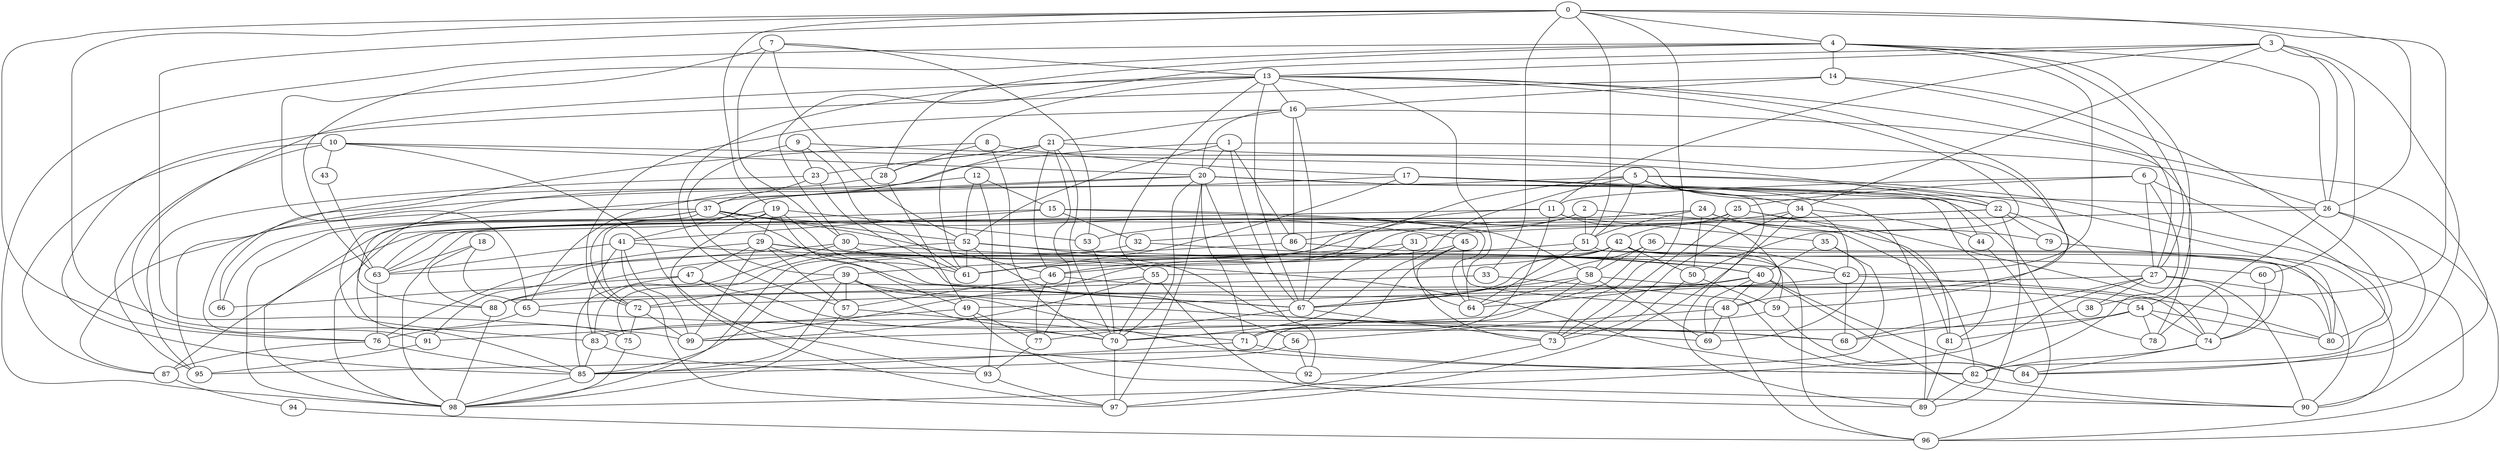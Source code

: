 strict graph "gnp_random_graph(100,0.06)" {
0;
1;
2;
3;
4;
5;
6;
7;
8;
9;
10;
11;
12;
13;
14;
15;
16;
17;
18;
19;
20;
21;
22;
23;
24;
25;
26;
27;
28;
29;
30;
31;
32;
33;
34;
35;
36;
37;
38;
39;
40;
41;
42;
43;
44;
45;
46;
47;
48;
49;
50;
51;
52;
53;
54;
55;
56;
57;
58;
59;
60;
61;
62;
63;
64;
65;
66;
67;
68;
69;
70;
71;
72;
73;
74;
75;
76;
77;
78;
79;
80;
81;
82;
83;
84;
85;
86;
87;
88;
89;
90;
91;
92;
93;
94;
95;
96;
97;
98;
99;
0 -- 33  [is_available=True, prob="1.0"];
0 -- 99  [is_available=True, prob="0.912926222755"];
0 -- 4  [is_available=True, prob="0.591421582601"];
0 -- 38  [is_available=True, prob="0.570261166075"];
0 -- 73  [is_available=True, prob="1.0"];
0 -- 76  [is_available=True, prob="0.449778646901"];
0 -- 19  [is_available=True, prob="0.651753039611"];
0 -- 26  [is_available=True, prob="1.0"];
0 -- 91  [is_available=True, prob="0.927818277833"];
0 -- 51  [is_available=True, prob="1.0"];
1 -- 67  [is_available=True, prob="0.197759427834"];
1 -- 83  [is_available=True, prob="0.800244566911"];
1 -- 52  [is_available=True, prob="1.0"];
1 -- 86  [is_available=True, prob="0.126853021845"];
1 -- 20  [is_available=True, prob="0.827191711179"];
1 -- 26  [is_available=True, prob="0.811900312022"];
2 -- 81  [is_available=True, prob="0.830592478354"];
2 -- 51  [is_available=True, prob="1.0"];
2 -- 61  [is_available=True, prob="0.726828461577"];
2 -- 86  [is_available=True, prob="1.0"];
3 -- 34  [is_available=True, prob="0.0278636278026"];
3 -- 11  [is_available=True, prob="0.89997612851"];
3 -- 13  [is_available=True, prob="0.771114305652"];
3 -- 84  [is_available=True, prob="0.484141741731"];
3 -- 26  [is_available=True, prob="1.0"];
3 -- 60  [is_available=True, prob="0.44809874143"];
3 -- 30  [is_available=True, prob="0.826635613957"];
4 -- 98  [is_available=True, prob="0.376990276304"];
4 -- 14  [is_available=True, prob="0.649082446789"];
4 -- 54  [is_available=True, prob="0.976849703839"];
4 -- 26  [is_available=True, prob="0.981264186973"];
4 -- 27  [is_available=True, prob="0.540477308048"];
4 -- 28  [is_available=True, prob="0.317531782306"];
4 -- 62  [is_available=True, prob="0.194408325799"];
4 -- 63  [is_available=True, prob="0.84384802074"];
5 -- 96  [is_available=True, prob="0.553707722456"];
5 -- 34  [is_available=True, prob="0.763932265563"];
5 -- 70  [is_available=True, prob="0.708354744931"];
5 -- 72  [is_available=True, prob="1.0"];
5 -- 46  [is_available=True, prob="1.0"];
5 -- 80  [is_available=True, prob="0.80120509645"];
5 -- 51  [is_available=True, prob="0.099196686014"];
5 -- 22  [is_available=True, prob="0.0212355177059"];
6 -- 27  [is_available=True, prob="0.0120460621155"];
6 -- 25  [is_available=True, prob="0.328414897326"];
6 -- 82  [is_available=True, prob="0.660873286337"];
6 -- 11  [is_available=True, prob="0.981188308129"];
6 -- 80  [is_available=True, prob="1.0"];
7 -- 65  [is_available=True, prob="0.675773280362"];
7 -- 52  [is_available=True, prob="1.0"];
7 -- 13  [is_available=True, prob="0.19891838085"];
7 -- 30  [is_available=True, prob="0.115372034871"];
7 -- 53  [is_available=True, prob="0.0468526130308"];
8 -- 17  [is_available=True, prob="1.0"];
8 -- 66  [is_available=True, prob="0.36364503909"];
8 -- 28  [is_available=True, prob="0.794267191547"];
8 -- 70  [is_available=True, prob="1.0"];
9 -- 39  [is_available=True, prob="0.819354628971"];
9 -- 61  [is_available=True, prob="1.0"];
9 -- 22  [is_available=True, prob="0.975857982946"];
9 -- 23  [is_available=True, prob="0.895391709396"];
10 -- 43  [is_available=True, prob="0.643746197684"];
10 -- 20  [is_available=True, prob="0.856832158437"];
10 -- 22  [is_available=True, prob="0.741350755108"];
10 -- 87  [is_available=True, prob="0.661749847861"];
10 -- 93  [is_available=True, prob="1.0"];
10 -- 95  [is_available=True, prob="0.4856226013"];
11 -- 98  [is_available=True, prob="0.505204621853"];
11 -- 35  [is_available=True, prob="0.427027458714"];
11 -- 71  [is_available=True, prob="0.111217521841"];
11 -- 48  [is_available=True, prob="1.0"];
11 -- 63  [is_available=True, prob="0.962113929545"];
12 -- 52  [is_available=True, prob="0.854838229609"];
12 -- 85  [is_available=True, prob="0.874261836192"];
12 -- 93  [is_available=True, prob="1.0"];
12 -- 15  [is_available=True, prob="0.715922068829"];
13 -- 64  [is_available=True, prob="0.561799038527"];
13 -- 48  [is_available=True, prob="1.0"];
13 -- 76  [is_available=True, prob="0.452899507436"];
13 -- 16  [is_available=True, prob="0.48160288897"];
13 -- 50  [is_available=True, prob="0.215191301872"];
13 -- 67  [is_available=True, prob="0.459596303599"];
13 -- 55  [is_available=True, prob="0.974372632163"];
13 -- 57  [is_available=True, prob="0.129043232941"];
13 -- 90  [is_available=True, prob="0.161721954913"];
13 -- 61  [is_available=True, prob="0.980886402137"];
14 -- 16  [is_available=True, prob="0.206420491017"];
14 -- 82  [is_available=True, prob="1.0"];
14 -- 27  [is_available=True, prob="1.0"];
14 -- 85  [is_available=True, prob="1.0"];
15 -- 32  [is_available=True, prob="0.826157835224"];
15 -- 64  [is_available=True, prob="0.314357193922"];
15 -- 98  [is_available=True, prob="0.765711716884"];
15 -- 41  [is_available=True, prob="0.699397096206"];
15 -- 58  [is_available=True, prob="1.0"];
16 -- 67  [is_available=True, prob="1.0"];
16 -- 72  [is_available=True, prob="0.636561872589"];
16 -- 78  [is_available=True, prob="0.660702449861"];
16 -- 20  [is_available=True, prob="0.660045385914"];
16 -- 21  [is_available=True, prob="0.505619234737"];
16 -- 86  [is_available=True, prob="0.0124635801355"];
17 -- 44  [is_available=True, prob="0.0061671335536"];
17 -- 89  [is_available=True, prob="0.0326167869886"];
17 -- 26  [is_available=True, prob="0.544580548346"];
17 -- 61  [is_available=True, prob="0.555585008767"];
17 -- 95  [is_available=True, prob="0.972640129446"];
18 -- 88  [is_available=True, prob="0.444262110428"];
18 -- 65  [is_available=True, prob="0.201005220069"];
18 -- 63  [is_available=True, prob="0.889821430257"];
19 -- 97  [is_available=True, prob="1.0"];
19 -- 98  [is_available=True, prob="1.0"];
19 -- 72  [is_available=True, prob="0.734764760918"];
19 -- 29  [is_available=True, prob="0.679633075327"];
19 -- 49  [is_available=True, prob="1.0"];
19 -- 53  [is_available=True, prob="0.750439309504"];
19 -- 61  [is_available=True, prob="0.796032486099"];
20 -- 97  [is_available=True, prob="0.496459519915"];
20 -- 37  [is_available=True, prob="0.239877571096"];
20 -- 70  [is_available=True, prob="0.822036604337"];
20 -- 71  [is_available=True, prob="0.520911212736"];
20 -- 41  [is_available=True, prob="0.90595978638"];
20 -- 78  [is_available=True, prob="0.630123505616"];
20 -- 81  [is_available=True, prob="0.32573593836"];
20 -- 89  [is_available=True, prob="0.504724570242"];
20 -- 92  [is_available=True, prob="0.0223721458578"];
21 -- 65  [is_available=True, prob="0.890871907342"];
21 -- 70  [is_available=True, prob="0.573180573286"];
21 -- 77  [is_available=True, prob="0.0655304990911"];
21 -- 46  [is_available=True, prob="0.799868256356"];
21 -- 23  [is_available=True, prob="0.769995830312"];
21 -- 59  [is_available=True, prob="1.0"];
21 -- 28  [is_available=True, prob="0.651839430835"];
22 -- 99  [is_available=True, prob="1.0"];
22 -- 79  [is_available=True, prob="1.0"];
22 -- 89  [is_available=True, prob="0.543143972072"];
22 -- 74  [is_available=True, prob="0.746800520939"];
22 -- 31  [is_available=True, prob="0.204549746692"];
23 -- 61  [is_available=True, prob="0.677542424762"];
23 -- 95  [is_available=True, prob="0.415564985095"];
23 -- 37  [is_available=True, prob="0.213422974798"];
24 -- 82  [is_available=True, prob="1.0"];
24 -- 79  [is_available=True, prob="0.543734494955"];
24 -- 50  [is_available=True, prob="0.393961002588"];
24 -- 51  [is_available=True, prob="0.953331503856"];
24 -- 87  [is_available=True, prob="0.0142025697593"];
24 -- 63  [is_available=True, prob="0.609902371168"];
25 -- 98  [is_available=True, prob="0.658443663952"];
25 -- 73  [is_available=True, prob="1.0"];
25 -- 42  [is_available=True, prob="0.786174046291"];
25 -- 81  [is_available=True, prob="0.537040226491"];
25 -- 74  [is_available=True, prob="0.943918967485"];
26 -- 32  [is_available=True, prob="0.347196129833"];
26 -- 96  [is_available=True, prob="1.0"];
26 -- 78  [is_available=True, prob="0.705546911988"];
26 -- 84  [is_available=True, prob="0.0477171914728"];
27 -- 98  [is_available=True, prob="0.507105220597"];
27 -- 68  [is_available=True, prob="1.0"];
27 -- 38  [is_available=True, prob="1.0"];
27 -- 72  [is_available=True, prob="0.808575250064"];
27 -- 80  [is_available=True, prob="0.681086910077"];
27 -- 90  [is_available=True, prob="0.906003206313"];
28 -- 49  [is_available=True, prob="0.775374331214"];
28 -- 88  [is_available=True, prob="0.367604414586"];
29 -- 67  [is_available=True, prob="0.891075473789"];
29 -- 40  [is_available=True, prob="0.691681130531"];
29 -- 76  [is_available=True, prob="0.885131120532"];
29 -- 47  [is_available=True, prob="0.886715218787"];
29 -- 99  [is_available=True, prob="0.25251810567"];
29 -- 82  [is_available=True, prob="0.124179586859"];
29 -- 57  [is_available=True, prob="0.257615450771"];
30 -- 67  [is_available=True, prob="1.0"];
30 -- 83  [is_available=True, prob="0.766285814922"];
30 -- 60  [is_available=True, prob="0.452115048753"];
30 -- 63  [is_available=True, prob="1.0"];
31 -- 64  [is_available=True, prob="0.708870751407"];
31 -- 67  [is_available=True, prob="0.517187943575"];
31 -- 39  [is_available=True, prob="0.530847653666"];
32 -- 40  [is_available=True, prob="0.777659933854"];
32 -- 91  [is_available=True, prob="0.963774690131"];
33 -- 88  [is_available=True, prob="1.0"];
33 -- 84  [is_available=True, prob="0.077159529175"];
34 -- 97  [is_available=True, prob="0.418203953044"];
34 -- 73  [is_available=True, prob="0.215962009423"];
34 -- 44  [is_available=True, prob="0.492437090119"];
34 -- 53  [is_available=True, prob="0.0694096403293"];
34 -- 62  [is_available=True, prob="0.510531086568"];
35 -- 40  [is_available=True, prob="1.0"];
35 -- 92  [is_available=True, prob="0.360926660335"];
35 -- 69  [is_available=True, prob="0.617973949518"];
36 -- 99  [is_available=True, prob="0.315948241457"];
36 -- 58  [is_available=True, prob="0.574724597952"];
36 -- 67  [is_available=True, prob="1.0"];
36 -- 90  [is_available=True, prob="0.353795705338"];
36 -- 62  [is_available=True, prob="0.717152772407"];
37 -- 66  [is_available=True, prob="0.161196896946"];
37 -- 67  [is_available=True, prob="0.148216371407"];
37 -- 98  [is_available=True, prob="0.337998747891"];
37 -- 75  [is_available=True, prob="0.482221354515"];
37 -- 45  [is_available=True, prob="0.687486101886"];
37 -- 46  [is_available=True, prob="0.27162831015"];
37 -- 52  [is_available=True, prob="0.800927640436"];
37 -- 87  [is_available=True, prob="0.454344400083"];
38 -- 68  [is_available=True, prob="0.821645429929"];
39 -- 68  [is_available=True, prob="1.0"];
39 -- 70  [is_available=True, prob="0.401918885658"];
39 -- 72  [is_available=True, prob="0.799707663853"];
39 -- 82  [is_available=True, prob="0.261015821344"];
39 -- 85  [is_available=True, prob="0.54669130399"];
39 -- 57  [is_available=True, prob="0.740078168717"];
40 -- 64  [is_available=True, prob="0.976813455375"];
40 -- 69  [is_available=True, prob="0.0809022958693"];
40 -- 48  [is_available=True, prob="0.0190101066028"];
40 -- 49  [is_available=True, prob="0.621254648331"];
40 -- 84  [is_available=True, prob="0.980930368987"];
40 -- 90  [is_available=True, prob="0.546825168689"];
41 -- 97  [is_available=True, prob="0.553423381276"];
41 -- 99  [is_available=True, prob="1.0"];
41 -- 83  [is_available=True, prob="0.338887877121"];
41 -- 62  [is_available=True, prob="0.146664444989"];
41 -- 63  [is_available=True, prob="1.0"];
42 -- 67  [is_available=True, prob="0.267763809653"];
42 -- 50  [is_available=True, prob="1.0"];
42 -- 85  [is_available=True, prob="0.671464799992"];
42 -- 55  [is_available=True, prob="0.391472188195"];
42 -- 58  [is_available=True, prob="0.0011197703968"];
42 -- 59  [is_available=True, prob="1.0"];
42 -- 90  [is_available=True, prob="0.755542394554"];
43 -- 63  [is_available=True, prob="0.0416605405025"];
44 -- 96  [is_available=True, prob="0.565379452558"];
45 -- 48  [is_available=True, prob="0.618201500746"];
45 -- 73  [is_available=True, prob="0.390130249735"];
45 -- 46  [is_available=True, prob="0.0268320831921"];
45 -- 71  [is_available=True, prob="0.874700476618"];
46 -- 77  [is_available=True, prob="0.993666383233"];
46 -- 54  [is_available=True, prob="0.96447603837"];
46 -- 57  [is_available=True, prob="1.0"];
47 -- 66  [is_available=True, prob="0.207356565636"];
47 -- 92  [is_available=True, prob="1.0"];
47 -- 70  [is_available=True, prob="1.0"];
47 -- 85  [is_available=True, prob="1.0"];
48 -- 96  [is_available=True, prob="1.0"];
48 -- 69  [is_available=True, prob="1.0"];
48 -- 56  [is_available=True, prob="0.361149290006"];
49 -- 77  [is_available=True, prob="0.624088953566"];
49 -- 90  [is_available=True, prob="0.804638620598"];
49 -- 91  [is_available=True, prob="0.568274871753"];
50 -- 73  [is_available=True, prob="0.998380448908"];
50 -- 59  [is_available=True, prob="0.443700270415"];
51 -- 64  [is_available=True, prob="1.0"];
51 -- 74  [is_available=True, prob="1.0"];
51 -- 61  [is_available=True, prob="0.505346769983"];
52 -- 75  [is_available=True, prob="0.888010018644"];
52 -- 56  [is_available=True, prob="0.39485714383"];
52 -- 61  [is_available=True, prob="0.139677471927"];
52 -- 62  [is_available=True, prob="1.0"];
52 -- 69  [is_available=True, prob="0.643969077647"];
53 -- 70  [is_available=True, prob="0.642395772918"];
54 -- 70  [is_available=True, prob="0.555395908018"];
54 -- 74  [is_available=True, prob="1.0"];
54 -- 78  [is_available=True, prob="1.0"];
54 -- 80  [is_available=True, prob="1.0"];
54 -- 81  [is_available=True, prob="0.246630318906"];
55 -- 99  [is_available=True, prob="0.730631044322"];
55 -- 70  [is_available=True, prob="0.0797163347654"];
55 -- 88  [is_available=True, prob="0.288103983087"];
55 -- 89  [is_available=True, prob="0.577298006676"];
56 -- 92  [is_available=True, prob="0.658840488413"];
56 -- 85  [is_available=True, prob="0.454629693748"];
57 -- 98  [is_available=True, prob="1.0"];
57 -- 71  [is_available=True, prob="0.0615167874329"];
58 -- 64  [is_available=True, prob="0.242880693083"];
58 -- 67  [is_available=True, prob="0.27843455251"];
58 -- 69  [is_available=True, prob="0.884181184218"];
58 -- 80  [is_available=True, prob="0.043443596173"];
58 -- 95  [is_available=True, prob="0.822045259522"];
59 -- 83  [is_available=True, prob="0.438674463017"];
59 -- 84  [is_available=True, prob="0.667754423871"];
60 -- 74  [is_available=True, prob="0.581566814846"];
62 -- 68  [is_available=True, prob="0.941851110721"];
62 -- 65  [is_available=True, prob="0.913751913213"];
62 -- 74  [is_available=True, prob="0.879082726697"];
63 -- 76  [is_available=True, prob="0.691873481569"];
65 -- 68  [is_available=True, prob="1.0"];
65 -- 76  [is_available=True, prob="0.309439733185"];
67 -- 73  [is_available=True, prob="0.231732230756"];
67 -- 77  [is_available=True, prob="1.0"];
70 -- 97  [is_available=True, prob="0.496302530594"];
71 -- 82  [is_available=True, prob="1.0"];
71 -- 85  [is_available=True, prob="1.0"];
72 -- 99  [is_available=True, prob="1.0"];
72 -- 75  [is_available=True, prob="0.446748763836"];
73 -- 97  [is_available=True, prob="0.15157897141"];
74 -- 82  [is_available=True, prob="0.83742821319"];
74 -- 84  [is_available=True, prob="0.281743744398"];
75 -- 98  [is_available=True, prob="0.0880206937916"];
76 -- 85  [is_available=True, prob="0.42105060963"];
76 -- 87  [is_available=True, prob="0.0861704206791"];
77 -- 93  [is_available=True, prob="0.259953927135"];
79 -- 80  [is_available=True, prob="1.0"];
81 -- 89  [is_available=True, prob="0.911490090292"];
82 -- 89  [is_available=True, prob="1.0"];
82 -- 90  [is_available=True, prob="0.674616476918"];
83 -- 85  [is_available=True, prob="1.0"];
83 -- 93  [is_available=True, prob="0.498551634223"];
85 -- 98  [is_available=True, prob="0.377512565541"];
86 -- 88  [is_available=True, prob="1.0"];
86 -- 96  [is_available=True, prob="1.0"];
87 -- 94  [is_available=True, prob="1.0"];
88 -- 98  [is_available=True, prob="1.0"];
91 -- 95  [is_available=True, prob="0.324148921399"];
93 -- 97  [is_available=True, prob="1.0"];
94 -- 96  [is_available=True, prob="1.0"];
}
